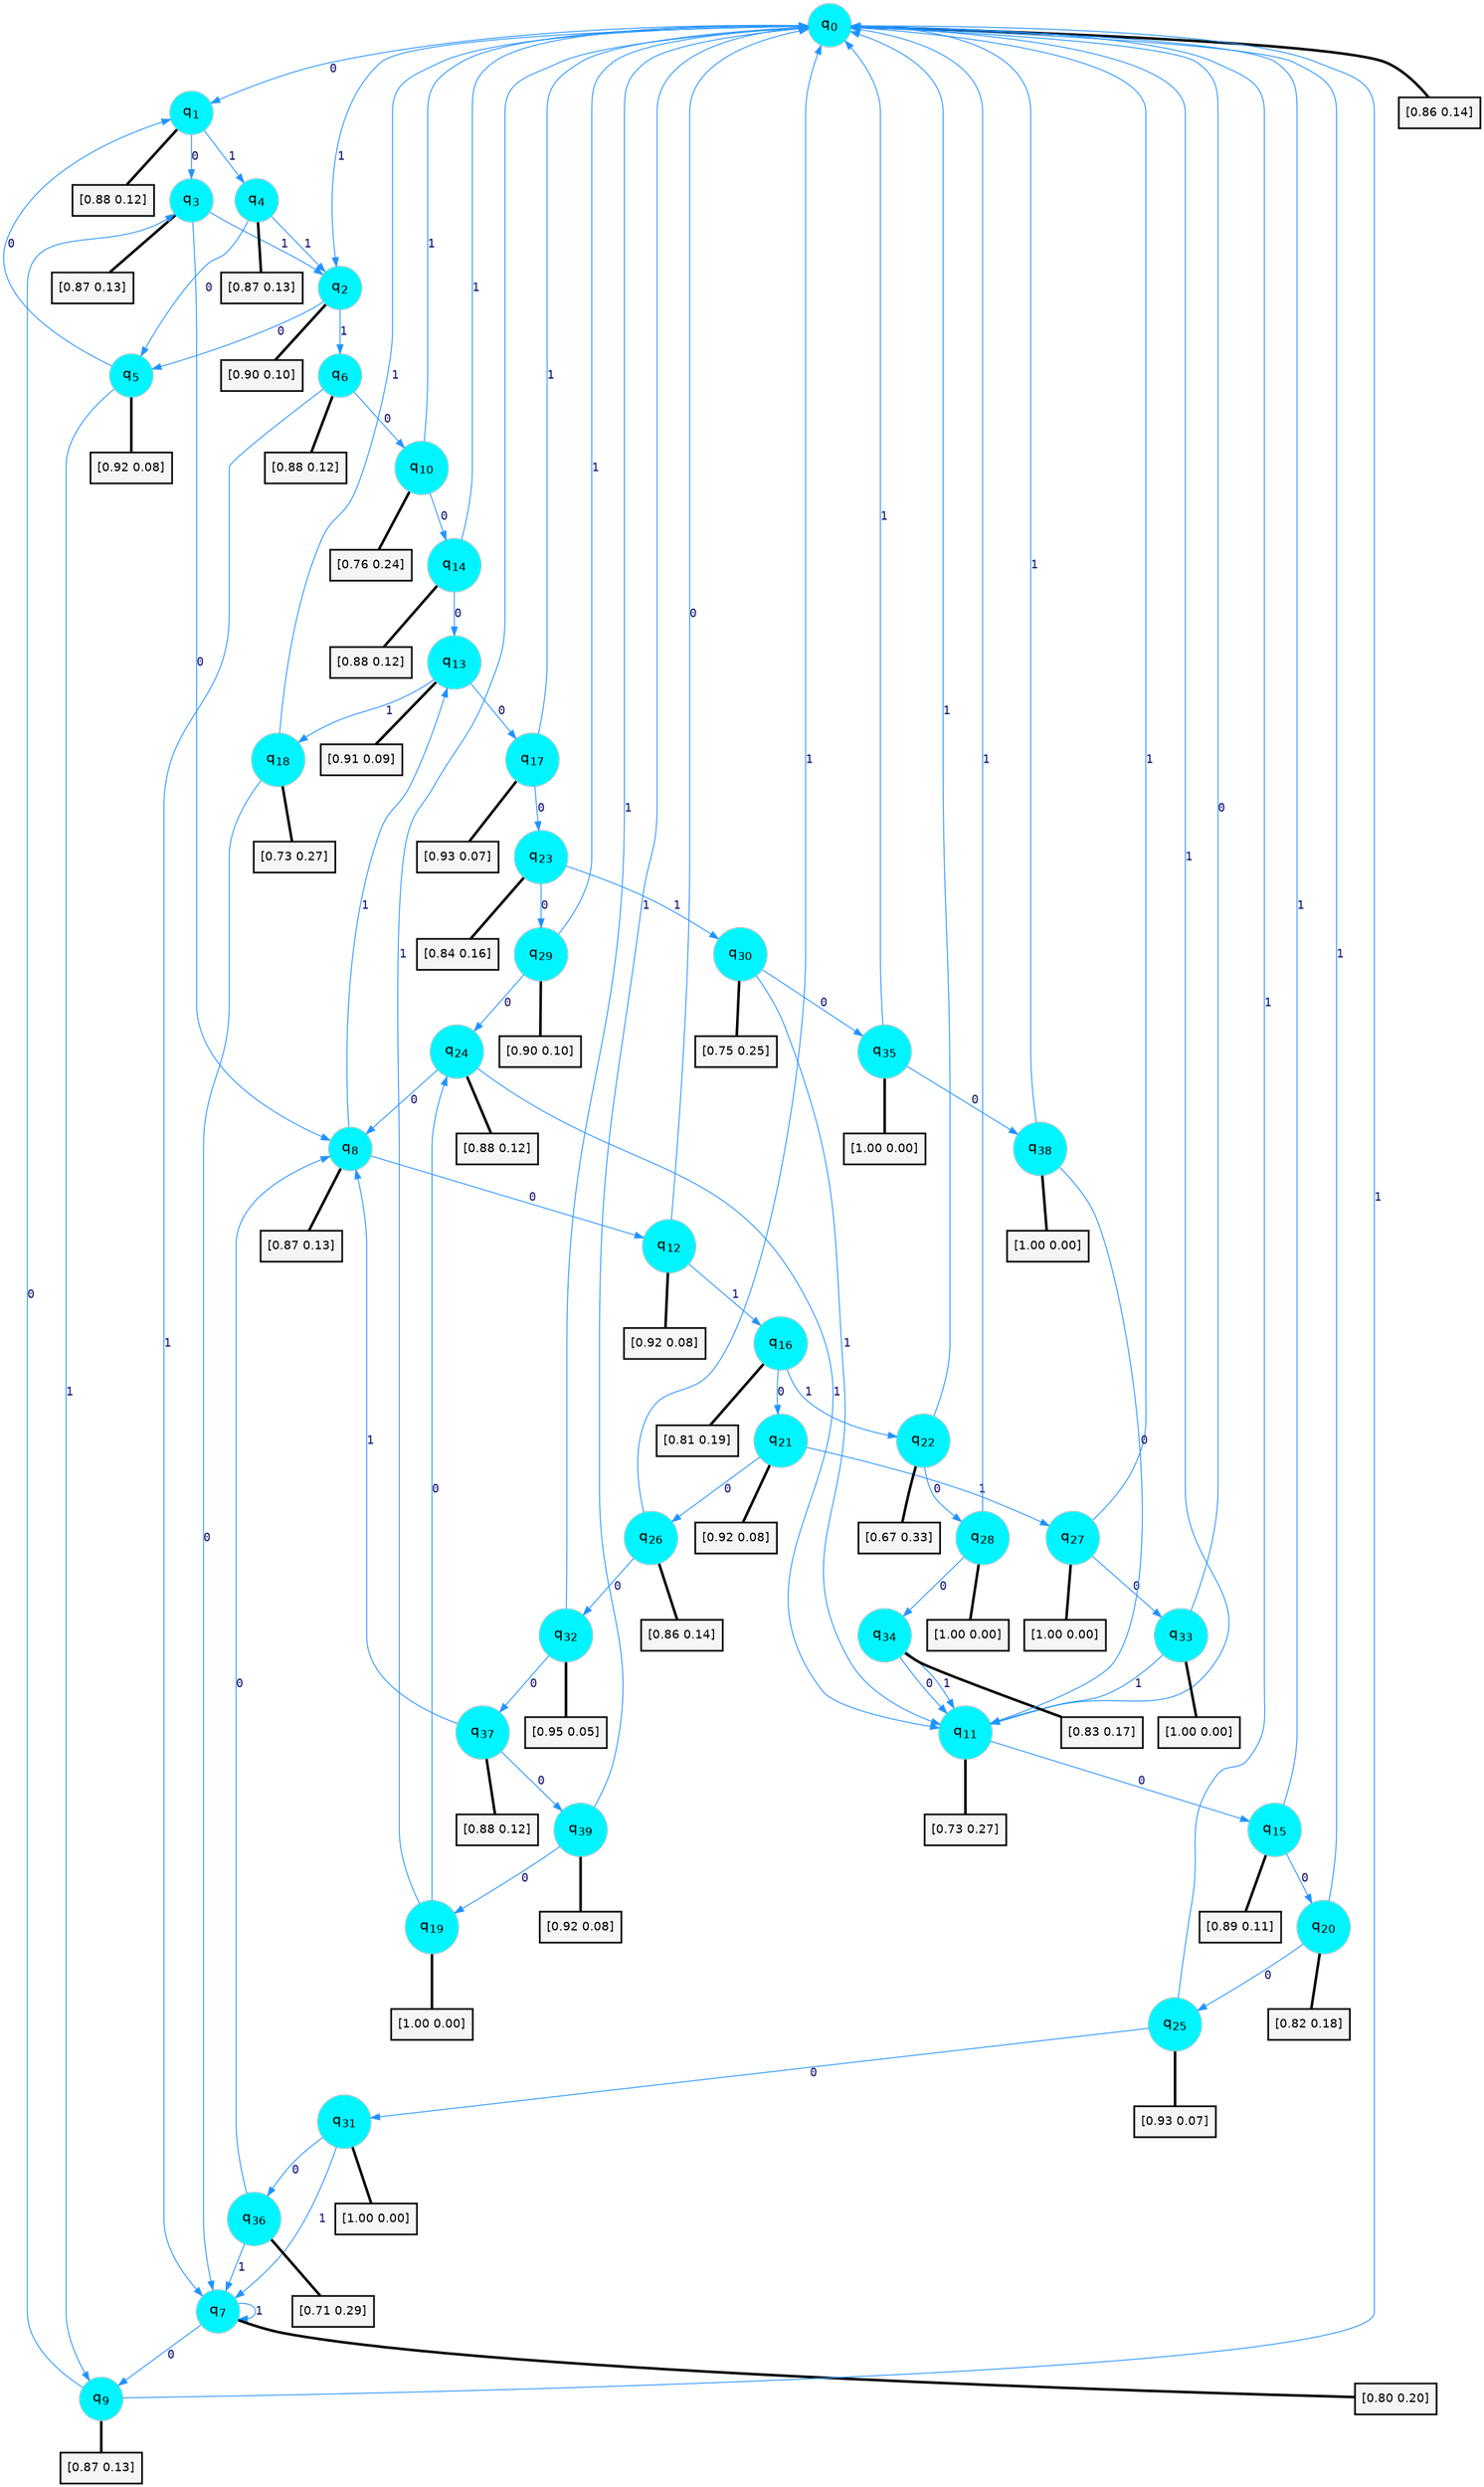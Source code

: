 digraph G {
graph [
bgcolor=transparent, dpi=300, rankdir=TD, size="40,25"];
node [
color=gray, fillcolor=turquoise1, fontcolor=black, fontname=Helvetica, fontsize=16, fontweight=bold, shape=circle, style=filled];
edge [
arrowsize=1, color=dodgerblue1, fontcolor=midnightblue, fontname=courier, fontweight=bold, penwidth=1, style=solid, weight=20];
0[label=<q<SUB>0</SUB>>];
1[label=<q<SUB>1</SUB>>];
2[label=<q<SUB>2</SUB>>];
3[label=<q<SUB>3</SUB>>];
4[label=<q<SUB>4</SUB>>];
5[label=<q<SUB>5</SUB>>];
6[label=<q<SUB>6</SUB>>];
7[label=<q<SUB>7</SUB>>];
8[label=<q<SUB>8</SUB>>];
9[label=<q<SUB>9</SUB>>];
10[label=<q<SUB>10</SUB>>];
11[label=<q<SUB>11</SUB>>];
12[label=<q<SUB>12</SUB>>];
13[label=<q<SUB>13</SUB>>];
14[label=<q<SUB>14</SUB>>];
15[label=<q<SUB>15</SUB>>];
16[label=<q<SUB>16</SUB>>];
17[label=<q<SUB>17</SUB>>];
18[label=<q<SUB>18</SUB>>];
19[label=<q<SUB>19</SUB>>];
20[label=<q<SUB>20</SUB>>];
21[label=<q<SUB>21</SUB>>];
22[label=<q<SUB>22</SUB>>];
23[label=<q<SUB>23</SUB>>];
24[label=<q<SUB>24</SUB>>];
25[label=<q<SUB>25</SUB>>];
26[label=<q<SUB>26</SUB>>];
27[label=<q<SUB>27</SUB>>];
28[label=<q<SUB>28</SUB>>];
29[label=<q<SUB>29</SUB>>];
30[label=<q<SUB>30</SUB>>];
31[label=<q<SUB>31</SUB>>];
32[label=<q<SUB>32</SUB>>];
33[label=<q<SUB>33</SUB>>];
34[label=<q<SUB>34</SUB>>];
35[label=<q<SUB>35</SUB>>];
36[label=<q<SUB>36</SUB>>];
37[label=<q<SUB>37</SUB>>];
38[label=<q<SUB>38</SUB>>];
39[label=<q<SUB>39</SUB>>];
40[label="[0.86 0.14]", shape=box,fontcolor=black, fontname=Helvetica, fontsize=14, penwidth=2, fillcolor=whitesmoke,color=black];
41[label="[0.88 0.12]", shape=box,fontcolor=black, fontname=Helvetica, fontsize=14, penwidth=2, fillcolor=whitesmoke,color=black];
42[label="[0.90 0.10]", shape=box,fontcolor=black, fontname=Helvetica, fontsize=14, penwidth=2, fillcolor=whitesmoke,color=black];
43[label="[0.87 0.13]", shape=box,fontcolor=black, fontname=Helvetica, fontsize=14, penwidth=2, fillcolor=whitesmoke,color=black];
44[label="[0.87 0.13]", shape=box,fontcolor=black, fontname=Helvetica, fontsize=14, penwidth=2, fillcolor=whitesmoke,color=black];
45[label="[0.92 0.08]", shape=box,fontcolor=black, fontname=Helvetica, fontsize=14, penwidth=2, fillcolor=whitesmoke,color=black];
46[label="[0.88 0.12]", shape=box,fontcolor=black, fontname=Helvetica, fontsize=14, penwidth=2, fillcolor=whitesmoke,color=black];
47[label="[0.80 0.20]", shape=box,fontcolor=black, fontname=Helvetica, fontsize=14, penwidth=2, fillcolor=whitesmoke,color=black];
48[label="[0.87 0.13]", shape=box,fontcolor=black, fontname=Helvetica, fontsize=14, penwidth=2, fillcolor=whitesmoke,color=black];
49[label="[0.87 0.13]", shape=box,fontcolor=black, fontname=Helvetica, fontsize=14, penwidth=2, fillcolor=whitesmoke,color=black];
50[label="[0.76 0.24]", shape=box,fontcolor=black, fontname=Helvetica, fontsize=14, penwidth=2, fillcolor=whitesmoke,color=black];
51[label="[0.73 0.27]", shape=box,fontcolor=black, fontname=Helvetica, fontsize=14, penwidth=2, fillcolor=whitesmoke,color=black];
52[label="[0.92 0.08]", shape=box,fontcolor=black, fontname=Helvetica, fontsize=14, penwidth=2, fillcolor=whitesmoke,color=black];
53[label="[0.91 0.09]", shape=box,fontcolor=black, fontname=Helvetica, fontsize=14, penwidth=2, fillcolor=whitesmoke,color=black];
54[label="[0.88 0.12]", shape=box,fontcolor=black, fontname=Helvetica, fontsize=14, penwidth=2, fillcolor=whitesmoke,color=black];
55[label="[0.89 0.11]", shape=box,fontcolor=black, fontname=Helvetica, fontsize=14, penwidth=2, fillcolor=whitesmoke,color=black];
56[label="[0.81 0.19]", shape=box,fontcolor=black, fontname=Helvetica, fontsize=14, penwidth=2, fillcolor=whitesmoke,color=black];
57[label="[0.93 0.07]", shape=box,fontcolor=black, fontname=Helvetica, fontsize=14, penwidth=2, fillcolor=whitesmoke,color=black];
58[label="[0.73 0.27]", shape=box,fontcolor=black, fontname=Helvetica, fontsize=14, penwidth=2, fillcolor=whitesmoke,color=black];
59[label="[1.00 0.00]", shape=box,fontcolor=black, fontname=Helvetica, fontsize=14, penwidth=2, fillcolor=whitesmoke,color=black];
60[label="[0.82 0.18]", shape=box,fontcolor=black, fontname=Helvetica, fontsize=14, penwidth=2, fillcolor=whitesmoke,color=black];
61[label="[0.92 0.08]", shape=box,fontcolor=black, fontname=Helvetica, fontsize=14, penwidth=2, fillcolor=whitesmoke,color=black];
62[label="[0.67 0.33]", shape=box,fontcolor=black, fontname=Helvetica, fontsize=14, penwidth=2, fillcolor=whitesmoke,color=black];
63[label="[0.84 0.16]", shape=box,fontcolor=black, fontname=Helvetica, fontsize=14, penwidth=2, fillcolor=whitesmoke,color=black];
64[label="[0.88 0.12]", shape=box,fontcolor=black, fontname=Helvetica, fontsize=14, penwidth=2, fillcolor=whitesmoke,color=black];
65[label="[0.93 0.07]", shape=box,fontcolor=black, fontname=Helvetica, fontsize=14, penwidth=2, fillcolor=whitesmoke,color=black];
66[label="[0.86 0.14]", shape=box,fontcolor=black, fontname=Helvetica, fontsize=14, penwidth=2, fillcolor=whitesmoke,color=black];
67[label="[1.00 0.00]", shape=box,fontcolor=black, fontname=Helvetica, fontsize=14, penwidth=2, fillcolor=whitesmoke,color=black];
68[label="[1.00 0.00]", shape=box,fontcolor=black, fontname=Helvetica, fontsize=14, penwidth=2, fillcolor=whitesmoke,color=black];
69[label="[0.90 0.10]", shape=box,fontcolor=black, fontname=Helvetica, fontsize=14, penwidth=2, fillcolor=whitesmoke,color=black];
70[label="[0.75 0.25]", shape=box,fontcolor=black, fontname=Helvetica, fontsize=14, penwidth=2, fillcolor=whitesmoke,color=black];
71[label="[1.00 0.00]", shape=box,fontcolor=black, fontname=Helvetica, fontsize=14, penwidth=2, fillcolor=whitesmoke,color=black];
72[label="[0.95 0.05]", shape=box,fontcolor=black, fontname=Helvetica, fontsize=14, penwidth=2, fillcolor=whitesmoke,color=black];
73[label="[1.00 0.00]", shape=box,fontcolor=black, fontname=Helvetica, fontsize=14, penwidth=2, fillcolor=whitesmoke,color=black];
74[label="[0.83 0.17]", shape=box,fontcolor=black, fontname=Helvetica, fontsize=14, penwidth=2, fillcolor=whitesmoke,color=black];
75[label="[1.00 0.00]", shape=box,fontcolor=black, fontname=Helvetica, fontsize=14, penwidth=2, fillcolor=whitesmoke,color=black];
76[label="[0.71 0.29]", shape=box,fontcolor=black, fontname=Helvetica, fontsize=14, penwidth=2, fillcolor=whitesmoke,color=black];
77[label="[0.88 0.12]", shape=box,fontcolor=black, fontname=Helvetica, fontsize=14, penwidth=2, fillcolor=whitesmoke,color=black];
78[label="[1.00 0.00]", shape=box,fontcolor=black, fontname=Helvetica, fontsize=14, penwidth=2, fillcolor=whitesmoke,color=black];
79[label="[0.92 0.08]", shape=box,fontcolor=black, fontname=Helvetica, fontsize=14, penwidth=2, fillcolor=whitesmoke,color=black];
0->1 [label=0];
0->2 [label=1];
0->40 [arrowhead=none, penwidth=3,color=black];
1->3 [label=0];
1->4 [label=1];
1->41 [arrowhead=none, penwidth=3,color=black];
2->5 [label=0];
2->6 [label=1];
2->42 [arrowhead=none, penwidth=3,color=black];
3->8 [label=0];
3->2 [label=1];
3->43 [arrowhead=none, penwidth=3,color=black];
4->5 [label=0];
4->2 [label=1];
4->44 [arrowhead=none, penwidth=3,color=black];
5->1 [label=0];
5->9 [label=1];
5->45 [arrowhead=none, penwidth=3,color=black];
6->10 [label=0];
6->7 [label=1];
6->46 [arrowhead=none, penwidth=3,color=black];
7->9 [label=0];
7->7 [label=1];
7->47 [arrowhead=none, penwidth=3,color=black];
8->12 [label=0];
8->13 [label=1];
8->48 [arrowhead=none, penwidth=3,color=black];
9->3 [label=0];
9->0 [label=1];
9->49 [arrowhead=none, penwidth=3,color=black];
10->14 [label=0];
10->0 [label=1];
10->50 [arrowhead=none, penwidth=3,color=black];
11->15 [label=0];
11->0 [label=1];
11->51 [arrowhead=none, penwidth=3,color=black];
12->0 [label=0];
12->16 [label=1];
12->52 [arrowhead=none, penwidth=3,color=black];
13->17 [label=0];
13->18 [label=1];
13->53 [arrowhead=none, penwidth=3,color=black];
14->13 [label=0];
14->0 [label=1];
14->54 [arrowhead=none, penwidth=3,color=black];
15->20 [label=0];
15->0 [label=1];
15->55 [arrowhead=none, penwidth=3,color=black];
16->21 [label=0];
16->22 [label=1];
16->56 [arrowhead=none, penwidth=3,color=black];
17->23 [label=0];
17->0 [label=1];
17->57 [arrowhead=none, penwidth=3,color=black];
18->7 [label=0];
18->0 [label=1];
18->58 [arrowhead=none, penwidth=3,color=black];
19->24 [label=0];
19->0 [label=1];
19->59 [arrowhead=none, penwidth=3,color=black];
20->25 [label=0];
20->0 [label=1];
20->60 [arrowhead=none, penwidth=3,color=black];
21->26 [label=0];
21->27 [label=1];
21->61 [arrowhead=none, penwidth=3,color=black];
22->28 [label=0];
22->0 [label=1];
22->62 [arrowhead=none, penwidth=3,color=black];
23->29 [label=0];
23->30 [label=1];
23->63 [arrowhead=none, penwidth=3,color=black];
24->8 [label=0];
24->11 [label=1];
24->64 [arrowhead=none, penwidth=3,color=black];
25->31 [label=0];
25->0 [label=1];
25->65 [arrowhead=none, penwidth=3,color=black];
26->32 [label=0];
26->0 [label=1];
26->66 [arrowhead=none, penwidth=3,color=black];
27->33 [label=0];
27->0 [label=1];
27->67 [arrowhead=none, penwidth=3,color=black];
28->34 [label=0];
28->0 [label=1];
28->68 [arrowhead=none, penwidth=3,color=black];
29->24 [label=0];
29->0 [label=1];
29->69 [arrowhead=none, penwidth=3,color=black];
30->35 [label=0];
30->11 [label=1];
30->70 [arrowhead=none, penwidth=3,color=black];
31->36 [label=0];
31->7 [label=1];
31->71 [arrowhead=none, penwidth=3,color=black];
32->37 [label=0];
32->0 [label=1];
32->72 [arrowhead=none, penwidth=3,color=black];
33->0 [label=0];
33->11 [label=1];
33->73 [arrowhead=none, penwidth=3,color=black];
34->11 [label=0];
34->11 [label=1];
34->74 [arrowhead=none, penwidth=3,color=black];
35->38 [label=0];
35->0 [label=1];
35->75 [arrowhead=none, penwidth=3,color=black];
36->8 [label=0];
36->7 [label=1];
36->76 [arrowhead=none, penwidth=3,color=black];
37->39 [label=0];
37->8 [label=1];
37->77 [arrowhead=none, penwidth=3,color=black];
38->11 [label=0];
38->0 [label=1];
38->78 [arrowhead=none, penwidth=3,color=black];
39->19 [label=0];
39->0 [label=1];
39->79 [arrowhead=none, penwidth=3,color=black];
}

